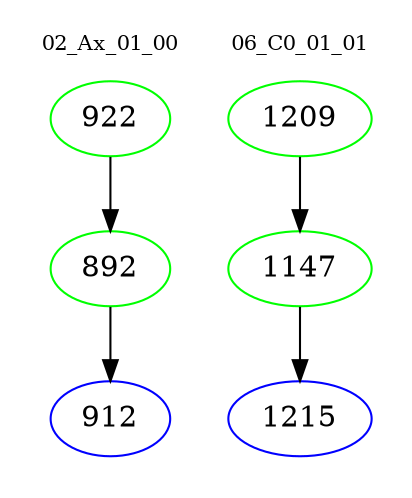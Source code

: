 digraph{
subgraph cluster_0 {
color = white
label = "02_Ax_01_00";
fontsize=10;
T0_922 [label="922", color="green"]
T0_922 -> T0_892 [color="black"]
T0_892 [label="892", color="green"]
T0_892 -> T0_912 [color="black"]
T0_912 [label="912", color="blue"]
}
subgraph cluster_1 {
color = white
label = "06_C0_01_01";
fontsize=10;
T1_1209 [label="1209", color="green"]
T1_1209 -> T1_1147 [color="black"]
T1_1147 [label="1147", color="green"]
T1_1147 -> T1_1215 [color="black"]
T1_1215 [label="1215", color="blue"]
}
}
